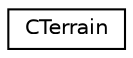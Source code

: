 digraph G
{
  edge [fontname="Helvetica",fontsize="10",labelfontname="Helvetica",labelfontsize="10"];
  node [fontname="Helvetica",fontsize="10",shape=record];
  rankdir="LR";
  Node1 [label="CTerrain",height=0.2,width=0.4,color="black", fillcolor="white", style="filled",URL="$class_c_terrain.html"];
}
